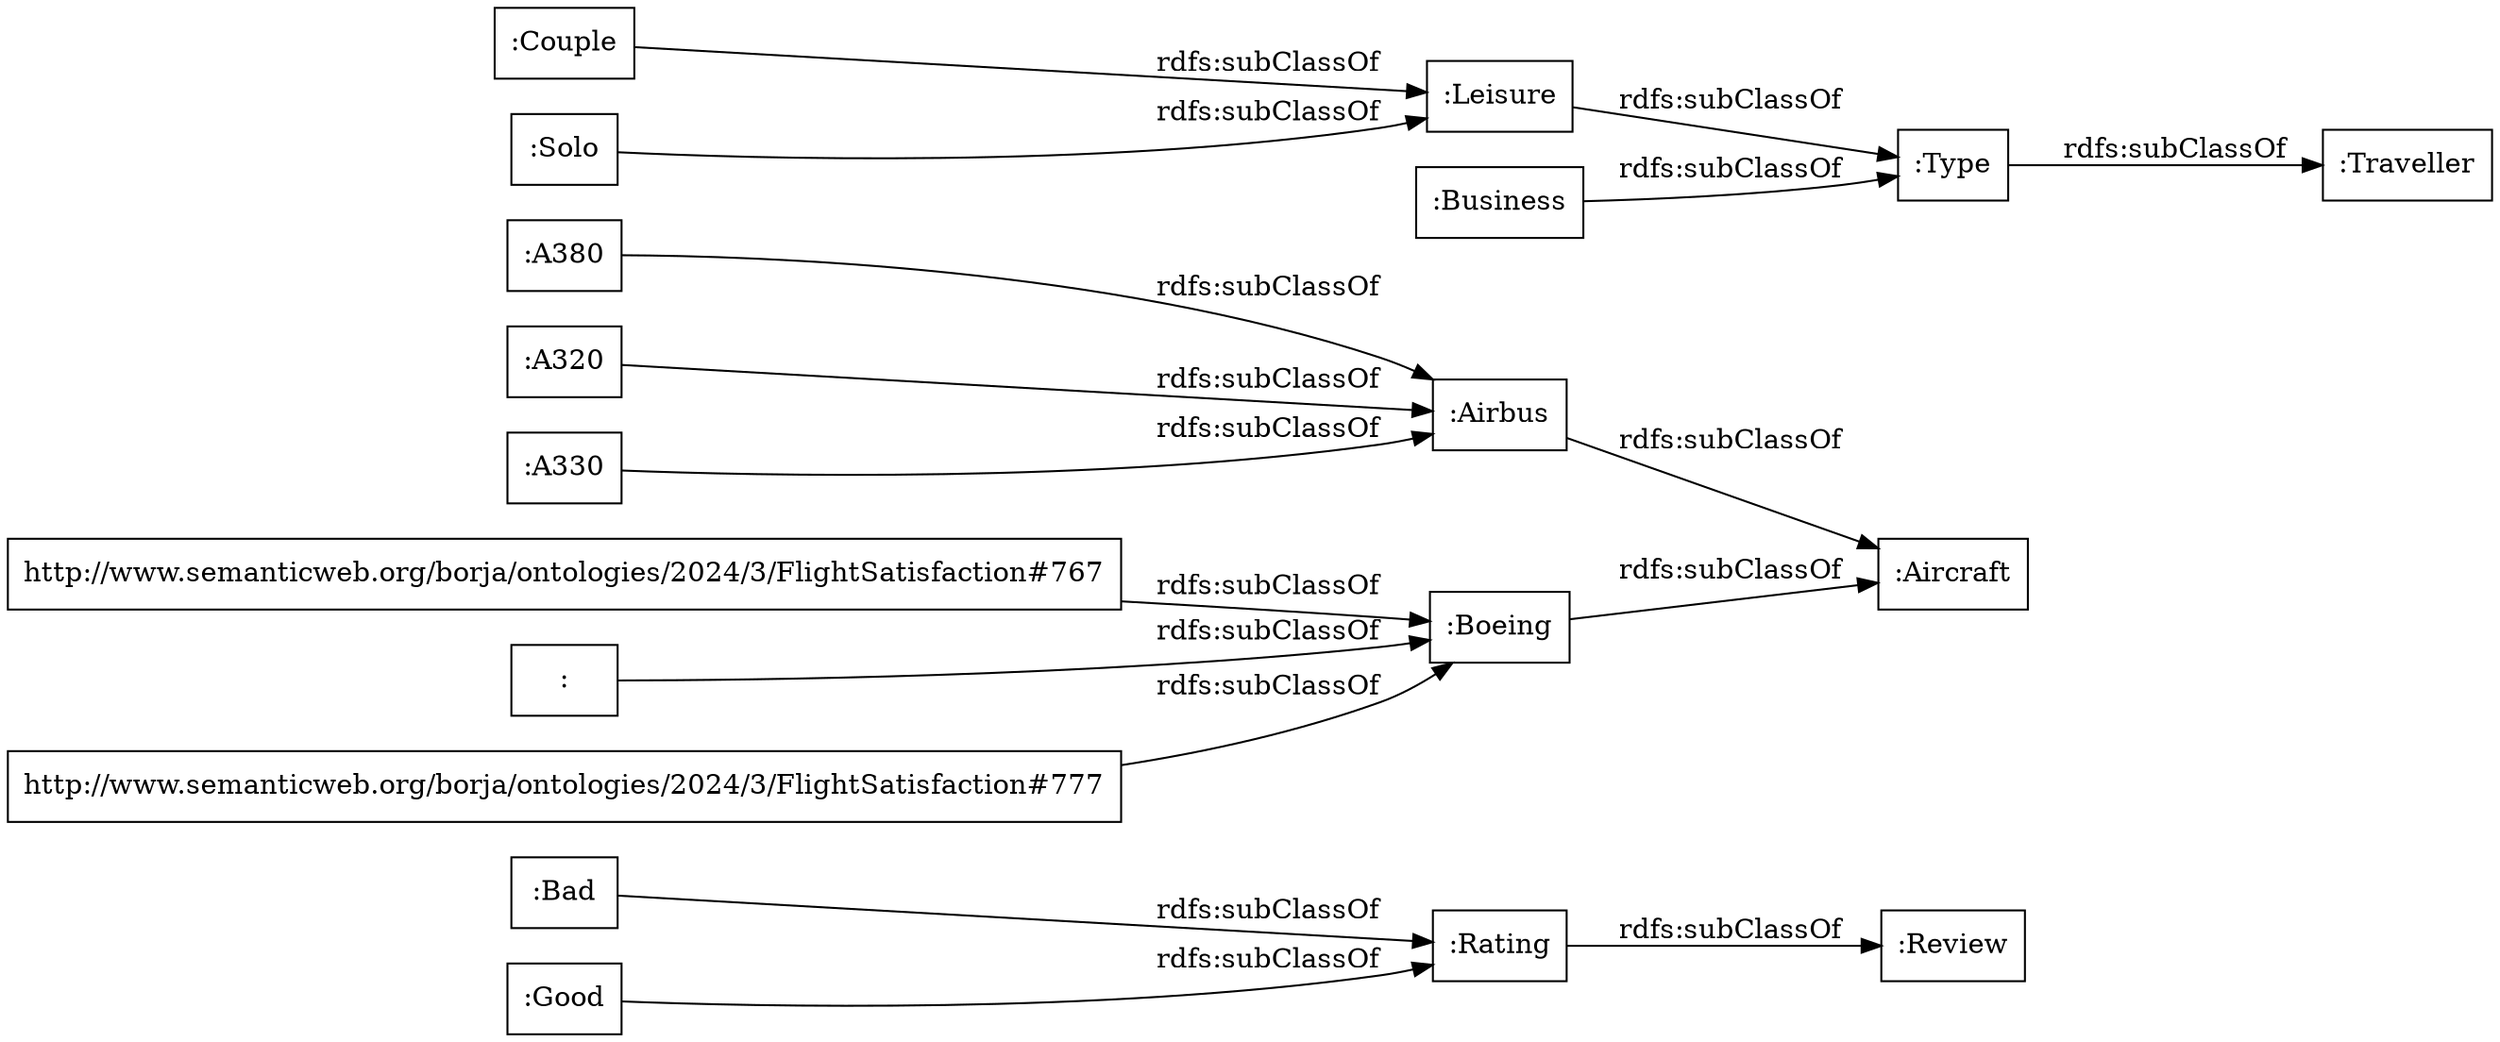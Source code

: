 digraph ar2dtool_diagram { 
rankdir=LR;
size="1000"
node [shape = rectangle, color="black"]; ":Bad" ":Review" ":Boeing" "http://www.semanticweb.org/borja/ontologies/2024/3/FlightSatisfaction#767" ":Aircraft" ":A380" ":Traveller" ":A320" ":" ":Couple" "http://www.semanticweb.org/borja/ontologies/2024/3/FlightSatisfaction#777" ":Solo" ":Leisure" ":Type" ":Good" ":Business" ":Rating" ":Airbus" ":A330" ; /*classes style*/
	":" -> ":Boeing" [ label = "rdfs:subClassOf" ];
	":Couple" -> ":Leisure" [ label = "rdfs:subClassOf" ];
	"http://www.semanticweb.org/borja/ontologies/2024/3/FlightSatisfaction#777" -> ":Boeing" [ label = "rdfs:subClassOf" ];
	":Type" -> ":Traveller" [ label = "rdfs:subClassOf" ];
	":A320" -> ":Airbus" [ label = "rdfs:subClassOf" ];
	":Leisure" -> ":Type" [ label = "rdfs:subClassOf" ];
	":Bad" -> ":Rating" [ label = "rdfs:subClassOf" ];
	":Business" -> ":Type" [ label = "rdfs:subClassOf" ];
	":Boeing" -> ":Aircraft" [ label = "rdfs:subClassOf" ];
	"http://www.semanticweb.org/borja/ontologies/2024/3/FlightSatisfaction#767" -> ":Boeing" [ label = "rdfs:subClassOf" ];
	":Rating" -> ":Review" [ label = "rdfs:subClassOf" ];
	":Solo" -> ":Leisure" [ label = "rdfs:subClassOf" ];
	":Airbus" -> ":Aircraft" [ label = "rdfs:subClassOf" ];
	":Good" -> ":Rating" [ label = "rdfs:subClassOf" ];
	":A380" -> ":Airbus" [ label = "rdfs:subClassOf" ];
	":A330" -> ":Airbus" [ label = "rdfs:subClassOf" ];

}
